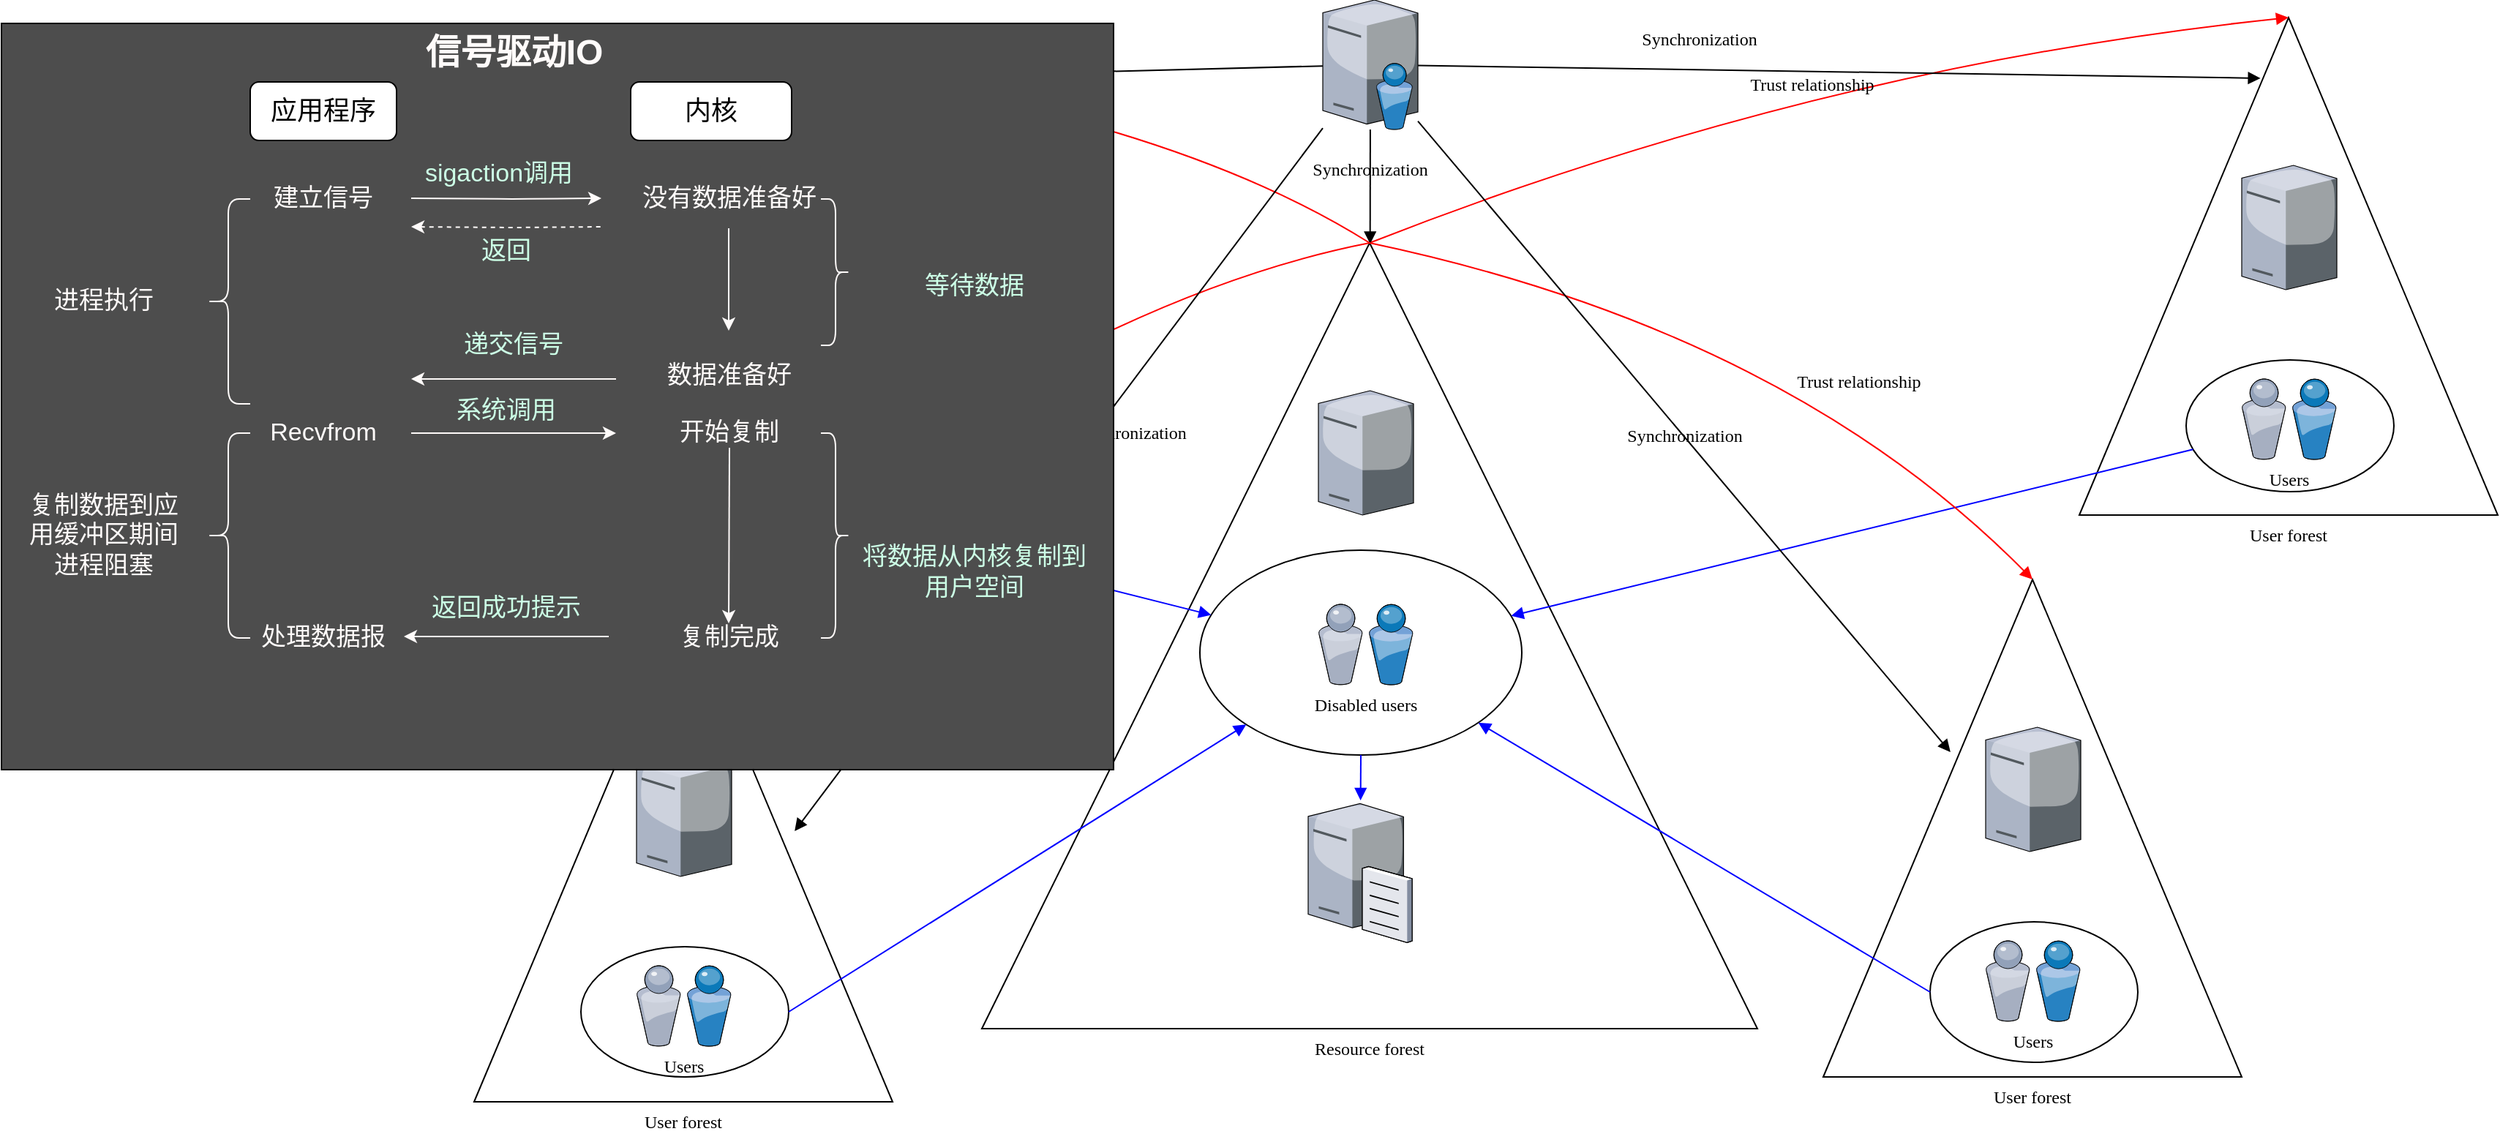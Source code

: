 <mxfile version="13.1.11" type="device"><diagram name="Page-1" id="822b0af5-4adb-64df-f703-e8dfc1f81529"><mxGraphModel dx="793" dy="441" grid="1" gridSize="10" guides="1" tooltips="1" connect="1" arrows="1" fold="1" page="1" pageScale="1" pageWidth="1100" pageHeight="850" background="#ffffff" math="0" shadow="0"><root><mxCell id="0"/><mxCell id="1" parent="0"/><mxCell id="7d933b09d9755ecc-14" value="Resource forest" style="triangle;whiteSpace=wrap;html=1;rounded=0;shadow=0;comic=0;strokeWidth=1;fontFamily=Verdana;direction=north;labelPosition=center;verticalLabelPosition=bottom;align=center;verticalAlign=top;" parent="1" vertex="1"><mxGeometry x="830" y="230" width="530" height="537" as="geometry"/></mxCell><mxCell id="7d933b09d9755ecc-12" value="User forest" style="triangle;whiteSpace=wrap;html=1;rounded=0;shadow=0;comic=0;strokeWidth=1;fontFamily=Verdana;direction=north;labelPosition=center;verticalLabelPosition=bottom;align=center;verticalAlign=top;" parent="1" vertex="1"><mxGeometry x="400" y="92" width="286" height="340" as="geometry"/></mxCell><mxCell id="7d933b09d9755ecc-13" value="" style="ellipse;whiteSpace=wrap;html=1;rounded=0;shadow=0;comic=0;strokeWidth=1;fontFamily=Verdana;" parent="1" vertex="1"><mxGeometry x="473" y="326" width="142" height="94" as="geometry"/></mxCell><mxCell id="7d933b09d9755ecc-4" value="" style="verticalLabelPosition=bottom;aspect=fixed;html=1;verticalAlign=top;strokeColor=none;shape=mxgraph.citrix.directory_server;rounded=0;shadow=0;comic=0;fontFamily=Verdana;" parent="1" vertex="1"><mxGeometry x="1063" y="64" width="65" height="88.5" as="geometry"/></mxCell><mxCell id="7d933b09d9755ecc-5" value="" style="verticalLabelPosition=bottom;aspect=fixed;html=1;verticalAlign=top;strokeColor=none;shape=mxgraph.citrix.file_server;rounded=0;shadow=0;comic=0;fontFamily=Verdana;" parent="1" vertex="1"><mxGeometry x="1053" y="611" width="71" height="97" as="geometry"/></mxCell><mxCell id="7d933b09d9755ecc-6" value="Users" style="verticalLabelPosition=bottom;aspect=fixed;html=1;verticalAlign=top;strokeColor=none;shape=mxgraph.citrix.users;rounded=0;shadow=0;comic=0;fontFamily=Verdana;" parent="1" vertex="1"><mxGeometry x="511" y="339" width="64.5" height="55" as="geometry"/></mxCell><mxCell id="7d933b09d9755ecc-9" value="" style="verticalLabelPosition=bottom;aspect=fixed;html=1;verticalAlign=top;strokeColor=none;shape=mxgraph.citrix.tower_server;rounded=0;shadow=0;comic=0;fontFamily=Verdana;" parent="1" vertex="1"><mxGeometry x="511" y="193" width="65" height="85" as="geometry"/></mxCell><mxCell id="7d933b09d9755ecc-15" value="" style="ellipse;whiteSpace=wrap;html=1;rounded=0;shadow=0;comic=0;strokeWidth=1;fontFamily=Verdana;" parent="1" vertex="1"><mxGeometry x="979" y="440" width="220" height="140" as="geometry"/></mxCell><mxCell id="7d933b09d9755ecc-16" value="Disabled users" style="verticalLabelPosition=bottom;aspect=fixed;html=1;verticalAlign=top;strokeColor=none;shape=mxgraph.citrix.users;rounded=0;shadow=0;comic=0;fontFamily=Verdana;" parent="1" vertex="1"><mxGeometry x="1060" y="477" width="64.5" height="55" as="geometry"/></mxCell><mxCell id="7d933b09d9755ecc-17" value="" style="verticalLabelPosition=bottom;aspect=fixed;html=1;verticalAlign=top;strokeColor=none;shape=mxgraph.citrix.tower_server;rounded=0;shadow=0;comic=0;fontFamily=Verdana;" parent="1" vertex="1"><mxGeometry x="1060" y="331" width="65" height="85" as="geometry"/></mxCell><mxCell id="7d933b09d9755ecc-18" value="User forest" style="triangle;whiteSpace=wrap;html=1;rounded=0;shadow=0;comic=0;strokeWidth=1;fontFamily=Verdana;direction=north;labelPosition=center;verticalLabelPosition=bottom;align=center;verticalAlign=top;" parent="1" vertex="1"><mxGeometry x="1580" y="76" width="286" height="340" as="geometry"/></mxCell><mxCell id="7d933b09d9755ecc-19" value="" style="ellipse;whiteSpace=wrap;html=1;rounded=0;shadow=0;comic=0;strokeWidth=1;fontFamily=Verdana;" parent="1" vertex="1"><mxGeometry x="1653" y="310" width="142" height="90" as="geometry"/></mxCell><mxCell id="7d933b09d9755ecc-20" value="Users" style="verticalLabelPosition=bottom;aspect=fixed;html=1;verticalAlign=top;strokeColor=none;shape=mxgraph.citrix.users;rounded=0;shadow=0;comic=0;fontFamily=Verdana;" parent="1" vertex="1"><mxGeometry x="1691" y="323" width="64.5" height="55" as="geometry"/></mxCell><mxCell id="7d933b09d9755ecc-21" value="" style="verticalLabelPosition=bottom;aspect=fixed;html=1;verticalAlign=top;strokeColor=none;shape=mxgraph.citrix.tower_server;rounded=0;shadow=0;comic=0;fontFamily=Verdana;" parent="1" vertex="1"><mxGeometry x="1691" y="177" width="65" height="85" as="geometry"/></mxCell><mxCell id="7d933b09d9755ecc-22" style="rounded=0;html=1;labelBackgroundColor=none;startArrow=none;startFill=0;endArrow=block;endFill=1;strokeColor=#0000FF;strokeWidth=1;fontFamily=Verdana;fontSize=12" parent="1" source="7d933b09d9755ecc-19" target="7d933b09d9755ecc-15" edge="1"><mxGeometry relative="1" as="geometry"/></mxCell><mxCell id="7d933b09d9755ecc-23" style="rounded=0;html=1;labelBackgroundColor=none;startArrow=none;startFill=0;endArrow=block;endFill=1;strokeColor=#0000FF;strokeWidth=1;fontFamily=Verdana;fontSize=12" parent="1" source="7d933b09d9755ecc-13" target="7d933b09d9755ecc-15" edge="1"><mxGeometry relative="1" as="geometry"/></mxCell><mxCell id="7d933b09d9755ecc-24" style="edgeStyle=none;rounded=0;html=1;exitX=0.5;exitY=1;labelBackgroundColor=none;startArrow=none;startFill=0;endArrow=block;endFill=1;strokeColor=#0000FF;strokeWidth=1;fontFamily=Verdana;fontSize=12;fontColor=#000000;" parent="1" source="7d933b09d9755ecc-15" target="7d933b09d9755ecc-5" edge="1"><mxGeometry relative="1" as="geometry"/></mxCell><mxCell id="7d933b09d9755ecc-25" value="Trust relationship" style="html=1;labelBackgroundColor=none;startArrow=none;startFill=0;endArrow=block;endFill=1;strokeColor=#FF0000;strokeWidth=1;fontFamily=Verdana;fontSize=12;entryX=1;entryY=0.5;curved=1;" parent="1" target="7d933b09d9755ecc-18" edge="1"><mxGeometry x="-0.017" y="-10" relative="1" as="geometry"><mxPoint x="1095" y="230" as="sourcePoint"/><mxPoint x="1530" y="240" as="targetPoint"/><Array as="points"><mxPoint x="1400" y="110"/></Array><mxPoint as="offset"/></mxGeometry></mxCell><mxCell id="7d933b09d9755ecc-26" value="Trust relationship" style="html=1;entryX=1;entryY=0.5;labelBackgroundColor=none;startArrow=none;startFill=0;endArrow=block;endFill=1;strokeColor=#FF0000;strokeWidth=1;fontFamily=Verdana;fontSize=12;curved=1;" parent="1" target="7d933b09d9755ecc-12" edge="1"><mxGeometry x="-0.064" y="45" relative="1" as="geometry"><mxPoint x="1095" y="230" as="sourcePoint"/><Array as="points"><mxPoint x="920" y="120"/></Array><mxPoint as="offset"/></mxGeometry></mxCell><mxCell id="7d933b09d9755ecc-27" value="Synchronization" style="rounded=0;html=1;entryX=0.878;entryY=0.433;entryPerimeter=0;labelBackgroundColor=none;startArrow=none;startFill=0;endArrow=block;endFill=1;strokeWidth=1;fontFamily=Verdana;fontSize=12" parent="1" source="7d933b09d9755ecc-4" target="7d933b09d9755ecc-18" edge="1"><mxGeometry x="-0.335" y="21" relative="1" as="geometry"><mxPoint as="offset"/></mxGeometry></mxCell><mxCell id="7d933b09d9755ecc-28" value="Synchronization" style="edgeStyle=none;rounded=0;html=1;labelBackgroundColor=none;startArrow=none;startFill=0;endArrow=block;endFill=1;strokeWidth=1;fontFamily=Verdana;fontSize=12" parent="1" source="7d933b09d9755ecc-4" target="7d933b09d9755ecc-14" edge="1"><mxGeometry x="-0.297" relative="1" as="geometry"><mxPoint as="offset"/></mxGeometry></mxCell><mxCell id="7d933b09d9755ecc-29" value="Synchronization" style="edgeStyle=none;rounded=0;html=1;entryX=0.912;entryY=0.559;entryPerimeter=0;labelBackgroundColor=none;startArrow=none;startFill=0;endArrow=block;endFill=1;strokeWidth=1;fontFamily=Verdana;fontSize=12" parent="1" source="7d933b09d9755ecc-4" target="7d933b09d9755ecc-12" edge="1"><mxGeometry x="-0.195" y="-14" relative="1" as="geometry"><mxPoint as="offset"/></mxGeometry></mxCell><mxCell id="7d933b09d9755ecc-31" value="User forest" style="triangle;whiteSpace=wrap;html=1;rounded=0;shadow=0;comic=0;strokeWidth=1;fontFamily=Verdana;direction=north;labelPosition=center;verticalLabelPosition=bottom;align=center;verticalAlign=top;" parent="1" vertex="1"><mxGeometry x="483" y="477" width="286" height="340" as="geometry"/></mxCell><mxCell id="7d933b09d9755ecc-32" value="" style="ellipse;whiteSpace=wrap;html=1;rounded=0;shadow=0;comic=0;strokeWidth=1;fontFamily=Verdana;" parent="1" vertex="1"><mxGeometry x="556" y="711" width="142" height="89" as="geometry"/></mxCell><mxCell id="7d933b09d9755ecc-33" value="Users" style="verticalLabelPosition=bottom;aspect=fixed;html=1;verticalAlign=top;strokeColor=none;shape=mxgraph.citrix.users;rounded=0;shadow=0;comic=0;fontFamily=Verdana;" parent="1" vertex="1"><mxGeometry x="594" y="724" width="64.5" height="55" as="geometry"/></mxCell><mxCell id="7d933b09d9755ecc-34" value="" style="verticalLabelPosition=bottom;aspect=fixed;html=1;verticalAlign=top;strokeColor=none;shape=mxgraph.citrix.tower_server;rounded=0;shadow=0;comic=0;fontFamily=Verdana;" parent="1" vertex="1"><mxGeometry x="594" y="578" width="65" height="85" as="geometry"/></mxCell><mxCell id="7d933b09d9755ecc-35" value="User forest" style="triangle;whiteSpace=wrap;html=1;rounded=0;shadow=0;comic=0;strokeWidth=1;fontFamily=Verdana;direction=north;labelPosition=center;verticalLabelPosition=bottom;align=center;verticalAlign=top;" parent="1" vertex="1"><mxGeometry x="1405" y="460" width="286" height="340" as="geometry"/></mxCell><mxCell id="7d933b09d9755ecc-36" value="" style="ellipse;whiteSpace=wrap;html=1;rounded=0;shadow=0;comic=0;strokeWidth=1;fontFamily=Verdana;" parent="1" vertex="1"><mxGeometry x="1478" y="694" width="142" height="96" as="geometry"/></mxCell><mxCell id="7d933b09d9755ecc-37" value="Users" style="verticalLabelPosition=bottom;aspect=fixed;html=1;verticalAlign=top;strokeColor=none;shape=mxgraph.citrix.users;rounded=0;shadow=0;comic=0;fontFamily=Verdana;" parent="1" vertex="1"><mxGeometry x="1516" y="707" width="64.5" height="55" as="geometry"/></mxCell><mxCell id="7d933b09d9755ecc-38" value="" style="verticalLabelPosition=bottom;aspect=fixed;html=1;verticalAlign=top;strokeColor=none;shape=mxgraph.citrix.tower_server;rounded=0;shadow=0;comic=0;fontFamily=Verdana;" parent="1" vertex="1"><mxGeometry x="1516" y="561" width="65" height="85" as="geometry"/></mxCell><mxCell id="7d933b09d9755ecc-39" style="edgeStyle=none;rounded=0;html=1;exitX=1;exitY=0.5;labelBackgroundColor=none;startFill=0;endArrow=block;endFill=1;strokeColor=#0000FF;strokeWidth=1;fontFamily=Verdana;fontSize=12;" parent="1" source="7d933b09d9755ecc-32" target="7d933b09d9755ecc-15" edge="1"><mxGeometry relative="1" as="geometry"/></mxCell><mxCell id="7d933b09d9755ecc-40" style="edgeStyle=none;rounded=0;html=1;exitX=0;exitY=0.5;labelBackgroundColor=none;startFill=0;endArrow=block;endFill=1;strokeColor=#0000FF;strokeWidth=1;fontFamily=Verdana;fontSize=12;" parent="1" source="7d933b09d9755ecc-36" target="7d933b09d9755ecc-15" edge="1"><mxGeometry relative="1" as="geometry"/></mxCell><mxCell id="7d933b09d9755ecc-41" value="Trust relationship" style="html=1;exitX=1;exitY=0.5;labelBackgroundColor=none;startFill=0;endArrow=block;endFill=1;strokeColor=#FF0000;strokeWidth=1;fontFamily=Verdana;fontSize=12;entryX=1;entryY=0.5;curved=1;" parent="1" source="7d933b09d9755ecc-14" target="7d933b09d9755ecc-31" edge="1"><mxGeometry x="0.062" relative="1" as="geometry"><mxPoint x="660" y="490" as="targetPoint"/><Array as="points"><mxPoint x="890" y="270"/></Array><mxPoint as="offset"/></mxGeometry></mxCell><mxCell id="7d933b09d9755ecc-42" value="Trust relationship" style="html=1;exitX=1;exitY=0.5;entryX=1;entryY=0.5;labelBackgroundColor=none;startFill=0;endArrow=block;endFill=1;strokeColor=#FF0000;strokeWidth=1;fontFamily=Verdana;fontSize=12;curved=1;" parent="1" source="7d933b09d9755ecc-14" target="7d933b09d9755ecc-35" edge="1"><mxGeometry x="0.323" y="10" relative="1" as="geometry"><Array as="points"><mxPoint x="1380" y="290"/></Array><mxPoint as="offset"/></mxGeometry></mxCell><mxCell id="7d933b09d9755ecc-43" value="Synchronization" style="edgeStyle=none;rounded=0;html=1;entryX=0.653;entryY=0.304;entryPerimeter=0;labelBackgroundColor=none;startFill=0;endArrow=block;endFill=1;strokeWidth=1;fontFamily=Verdana;fontSize=12;" parent="1" source="7d933b09d9755ecc-4" target="7d933b09d9755ecc-35" edge="1"><mxGeometry relative="1" as="geometry"/></mxCell><mxCell id="7d933b09d9755ecc-44" value="Synchronization" style="edgeStyle=none;rounded=0;html=1;entryX=0.544;entryY=0.766;entryPerimeter=0;labelBackgroundColor=none;startFill=0;endArrow=block;endFill=1;strokeWidth=1;fontFamily=Verdana;fontSize=12;" parent="1" source="7d933b09d9755ecc-4" target="7d933b09d9755ecc-31" edge="1"><mxGeometry x="-0.18" y="19" relative="1" as="geometry"><mxPoint as="offset"/></mxGeometry></mxCell><mxCell id="kX9g2o-Z6GRISOPPDvyY-1" value="" style="rounded=0;whiteSpace=wrap;html=1;fillColor=#4D4D4D;" vertex="1" parent="1"><mxGeometry x="160" y="80" width="760" height="510" as="geometry"/></mxCell><mxCell id="kX9g2o-Z6GRISOPPDvyY-2" value="&lt;font style=&quot;font-size: 18px&quot;&gt;应用程序&lt;/font&gt;" style="rounded=1;whiteSpace=wrap;html=1;" vertex="1" parent="1"><mxGeometry x="330" y="120" width="100" height="40" as="geometry"/></mxCell><mxCell id="kX9g2o-Z6GRISOPPDvyY-3" value="&lt;font style=&quot;font-size: 18px&quot;&gt;内核&lt;/font&gt;" style="rounded=1;whiteSpace=wrap;html=1;" vertex="1" parent="1"><mxGeometry x="590" y="120" width="110" height="40" as="geometry"/></mxCell><mxCell id="kX9g2o-Z6GRISOPPDvyY-4" value="&lt;font color=&quot;#fffbfa&quot;&gt;&lt;span style=&quot;font-size: 17px&quot;&gt;建立信号&lt;/span&gt;&lt;/font&gt;" style="text;html=1;strokeColor=none;fillColor=none;align=center;verticalAlign=middle;whiteSpace=wrap;rounded=0;" vertex="1" parent="1"><mxGeometry x="340" y="190" width="80" height="20" as="geometry"/></mxCell><mxCell id="kX9g2o-Z6GRISOPPDvyY-5" value="" style="endArrow=classic;html=1;strokeColor=#FFFBFA;" edge="1" parent="1"><mxGeometry width="50" height="50" relative="1" as="geometry"><mxPoint x="440" y="199.5" as="sourcePoint"/><mxPoint x="570" y="199.5" as="targetPoint"/><Array as="points"><mxPoint x="510" y="200"/></Array></mxGeometry></mxCell><mxCell id="kX9g2o-Z6GRISOPPDvyY-6" value="&lt;font style=&quot;font-size: 17px&quot; color=&quot;#fffbfa&quot;&gt;没有数据准备好&lt;/font&gt;" style="text;html=1;strokeColor=none;fillColor=none;align=center;verticalAlign=middle;whiteSpace=wrap;rounded=0;" vertex="1" parent="1"><mxGeometry x="590" y="190" width="135" height="20" as="geometry"/></mxCell><mxCell id="kX9g2o-Z6GRISOPPDvyY-7" value="&lt;font style=&quot;font-size: 17px&quot; color=&quot;#ccffe6&quot;&gt;sigaction调用&lt;/font&gt;" style="text;html=1;strokeColor=none;fillColor=none;align=center;verticalAlign=middle;whiteSpace=wrap;rounded=0;" vertex="1" parent="1"><mxGeometry x="445" y="173" width="110" height="20" as="geometry"/></mxCell><mxCell id="kX9g2o-Z6GRISOPPDvyY-8" value="&lt;font style=&quot;font-size: 17px&quot; color=&quot;#fffbfa&quot;&gt;处理数据报&lt;/font&gt;" style="text;html=1;strokeColor=none;fillColor=none;align=center;verticalAlign=middle;whiteSpace=wrap;rounded=0;" vertex="1" parent="1"><mxGeometry x="330" y="490" width="100" height="20" as="geometry"/></mxCell><mxCell id="kX9g2o-Z6GRISOPPDvyY-9" value="" style="shape=curlyBracket;whiteSpace=wrap;html=1;rounded=1;strokeColor=#FFFBFA;" vertex="1" parent="1"><mxGeometry x="300" y="200" width="30" height="140" as="geometry"/></mxCell><mxCell id="kX9g2o-Z6GRISOPPDvyY-10" value="" style="endArrow=classic;html=1;strokeColor=#FFFBFA;" edge="1" parent="1"><mxGeometry width="50" height="50" relative="1" as="geometry"><mxPoint x="657" y="220" as="sourcePoint"/><mxPoint x="657" y="290" as="targetPoint"/></mxGeometry></mxCell><mxCell id="kX9g2o-Z6GRISOPPDvyY-11" value="&lt;font color=&quot;#fffbfa&quot;&gt;&lt;span style=&quot;font-size: 17px&quot;&gt;数据准备好&lt;/span&gt;&lt;/font&gt;" style="text;html=1;strokeColor=none;fillColor=none;align=center;verticalAlign=middle;whiteSpace=wrap;rounded=0;" vertex="1" parent="1"><mxGeometry x="590" y="311" width="135" height="20" as="geometry"/></mxCell><mxCell id="kX9g2o-Z6GRISOPPDvyY-12" value="&lt;font style=&quot;font-size: 17px&quot; color=&quot;#fffbfa&quot;&gt;开始复制&lt;/font&gt;" style="text;html=1;strokeColor=none;fillColor=none;align=center;verticalAlign=middle;whiteSpace=wrap;rounded=0;" vertex="1" parent="1"><mxGeometry x="590" y="350" width="135" height="20" as="geometry"/></mxCell><mxCell id="kX9g2o-Z6GRISOPPDvyY-13" value="" style="endArrow=none;html=1;strokeColor=#FFFBFA;endFill=0;startArrow=classic;startFill=1;" edge="1" parent="1"><mxGeometry width="50" height="50" relative="1" as="geometry"><mxPoint x="580" y="360" as="sourcePoint"/><mxPoint x="440" y="360" as="targetPoint"/></mxGeometry></mxCell><mxCell id="kX9g2o-Z6GRISOPPDvyY-14" value="&lt;font color=&quot;#fffbfa&quot;&gt;信号驱动IO&lt;/font&gt;" style="text;strokeColor=none;fillColor=none;html=1;fontSize=24;fontStyle=1;verticalAlign=middle;align=center;" vertex="1" parent="1"><mxGeometry x="460" y="80" width="100" height="40" as="geometry"/></mxCell><mxCell id="kX9g2o-Z6GRISOPPDvyY-15" value="&lt;font style=&quot;font-size: 17px&quot; color=&quot;#fffbfa&quot;&gt;进程执行&lt;/font&gt;" style="text;html=1;strokeColor=none;fillColor=none;align=center;verticalAlign=middle;whiteSpace=wrap;rounded=0;" vertex="1" parent="1"><mxGeometry x="170" y="260" width="120" height="20" as="geometry"/></mxCell><mxCell id="kX9g2o-Z6GRISOPPDvyY-16" value="&lt;font style=&quot;font-size: 17px&quot; color=&quot;#ccffe6&quot;&gt;返回成功提示&lt;/font&gt;" style="text;html=1;strokeColor=none;fillColor=none;align=center;verticalAlign=middle;whiteSpace=wrap;rounded=0;" vertex="1" parent="1"><mxGeometry x="445" y="470" width="120" height="20" as="geometry"/></mxCell><mxCell id="kX9g2o-Z6GRISOPPDvyY-17" value="" style="shape=curlyBracket;whiteSpace=wrap;html=1;rounded=1;strokeColor=#FFFBFA;rotation=-180;" vertex="1" parent="1"><mxGeometry x="720" y="200" width="20" height="100" as="geometry"/></mxCell><mxCell id="kX9g2o-Z6GRISOPPDvyY-18" value="&lt;font style=&quot;font-size: 17px&quot; color=&quot;#ccffe6&quot;&gt;等待数据&lt;/font&gt;" style="text;html=1;strokeColor=none;fillColor=none;align=center;verticalAlign=middle;whiteSpace=wrap;rounded=0;" vertex="1" parent="1"><mxGeometry x="740" y="250" width="170" height="20" as="geometry"/></mxCell><mxCell id="kX9g2o-Z6GRISOPPDvyY-19" value="" style="shape=curlyBracket;whiteSpace=wrap;html=1;rounded=1;strokeColor=#FFFBFA;rotation=-180;" vertex="1" parent="1"><mxGeometry x="720" y="360" width="20" height="140" as="geometry"/></mxCell><mxCell id="kX9g2o-Z6GRISOPPDvyY-20" value="&lt;font color=&quot;#ccffe6&quot;&gt;&lt;span style=&quot;font-size: 17px&quot;&gt;将数据从内核复制到用户空间&lt;/span&gt;&lt;/font&gt;" style="text;html=1;strokeColor=none;fillColor=none;align=center;verticalAlign=middle;whiteSpace=wrap;rounded=0;" vertex="1" parent="1"><mxGeometry x="740" y="445" width="170" height="20" as="geometry"/></mxCell><mxCell id="kX9g2o-Z6GRISOPPDvyY-21" value="&lt;font style=&quot;font-size: 17px&quot; color=&quot;#fffbfa&quot;&gt;Recvfrom&lt;/font&gt;" style="text;html=1;strokeColor=none;fillColor=none;align=center;verticalAlign=middle;whiteSpace=wrap;rounded=0;" vertex="1" parent="1"><mxGeometry x="360" y="350" width="40" height="20" as="geometry"/></mxCell><mxCell id="kX9g2o-Z6GRISOPPDvyY-22" value="" style="endArrow=none;html=1;strokeColor=#FFFBFA;endFill=0;startArrow=classic;startFill=1;dashed=1;" edge="1" parent="1"><mxGeometry width="50" height="50" relative="1" as="geometry"><mxPoint x="440" y="219" as="sourcePoint"/><mxPoint x="570" y="219" as="targetPoint"/><Array as="points"><mxPoint x="510" y="219.5"/></Array></mxGeometry></mxCell><mxCell id="kX9g2o-Z6GRISOPPDvyY-23" value="&lt;font color=&quot;#ccffe6&quot;&gt;&lt;span style=&quot;font-size: 17px&quot;&gt;递交信号&lt;/span&gt;&lt;/font&gt;" style="text;html=1;strokeColor=none;fillColor=none;align=center;verticalAlign=middle;whiteSpace=wrap;rounded=0;" vertex="1" parent="1"><mxGeometry x="450" y="290" width="120" height="20" as="geometry"/></mxCell><mxCell id="kX9g2o-Z6GRISOPPDvyY-24" value="" style="endArrow=classic;html=1;strokeColor=#FFFBFA;exitX=0.5;exitY=1;exitDx=0;exitDy=0;" edge="1" parent="1" source="kX9g2o-Z6GRISOPPDvyY-12"><mxGeometry width="50" height="50" relative="1" as="geometry"><mxPoint x="657" y="420" as="sourcePoint"/><mxPoint x="657" y="490" as="targetPoint"/></mxGeometry></mxCell><mxCell id="kX9g2o-Z6GRISOPPDvyY-25" value="&lt;font style=&quot;font-size: 17px&quot; color=&quot;#fffbfa&quot;&gt;复制完成&lt;/font&gt;" style="text;html=1;strokeColor=none;fillColor=none;align=center;verticalAlign=middle;whiteSpace=wrap;rounded=0;" vertex="1" parent="1"><mxGeometry x="590" y="490" width="135" height="20" as="geometry"/></mxCell><mxCell id="kX9g2o-Z6GRISOPPDvyY-26" value="" style="endArrow=classic;html=1;strokeColor=#FFFBFA;" edge="1" parent="1"><mxGeometry width="50" height="50" relative="1" as="geometry"><mxPoint x="575" y="499" as="sourcePoint"/><mxPoint x="435" y="499" as="targetPoint"/></mxGeometry></mxCell><mxCell id="kX9g2o-Z6GRISOPPDvyY-27" value="&lt;font style=&quot;font-size: 17px&quot; color=&quot;#ccffe6&quot;&gt;系统调用&lt;/font&gt;" style="text;html=1;strokeColor=none;fillColor=none;align=center;verticalAlign=middle;whiteSpace=wrap;rounded=0;" vertex="1" parent="1"><mxGeometry x="465" y="335" width="80" height="20" as="geometry"/></mxCell><mxCell id="kX9g2o-Z6GRISOPPDvyY-28" value="" style="shape=curlyBracket;whiteSpace=wrap;html=1;rounded=1;strokeColor=#FFFBFA;" vertex="1" parent="1"><mxGeometry x="300" y="360" width="30" height="140" as="geometry"/></mxCell><mxCell id="kX9g2o-Z6GRISOPPDvyY-29" value="&lt;font style=&quot;font-size: 17px&quot; color=&quot;#fffbfa&quot;&gt;复制数据到应用缓冲区期间进程阻塞&lt;/font&gt;" style="text;html=1;strokeColor=none;fillColor=none;align=center;verticalAlign=middle;whiteSpace=wrap;rounded=0;" vertex="1" parent="1"><mxGeometry x="170" y="420" width="120" height="20" as="geometry"/></mxCell><mxCell id="kX9g2o-Z6GRISOPPDvyY-30" value="&lt;font style=&quot;font-size: 17px&quot; color=&quot;#ccffe6&quot;&gt;返回&lt;/font&gt;" style="text;html=1;strokeColor=none;fillColor=none;align=center;verticalAlign=middle;whiteSpace=wrap;rounded=0;" vertex="1" parent="1"><mxGeometry x="450" y="225.5" width="110" height="20" as="geometry"/></mxCell><mxCell id="kX9g2o-Z6GRISOPPDvyY-31" value="" style="endArrow=classic;html=1;strokeColor=#FFFBFA;" edge="1" parent="1"><mxGeometry width="50" height="50" relative="1" as="geometry"><mxPoint x="580" y="323" as="sourcePoint"/><mxPoint x="440" y="323" as="targetPoint"/></mxGeometry></mxCell></root></mxGraphModel></diagram></mxfile>
